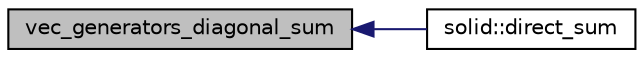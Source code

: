 digraph "vec_generators_diagonal_sum"
{
  edge [fontname="Helvetica",fontsize="10",labelfontname="Helvetica",labelfontsize="10"];
  node [fontname="Helvetica",fontsize="10",shape=record];
  rankdir="LR";
  Node11091 [label="vec_generators_diagonal_sum",height=0.2,width=0.4,color="black", fillcolor="grey75", style="filled", fontcolor="black"];
  Node11091 -> Node11092 [dir="back",color="midnightblue",fontsize="10",style="solid",fontname="Helvetica"];
  Node11092 [label="solid::direct_sum",height=0.2,width=0.4,color="black", fillcolor="white", style="filled",URL="$d8/def/classsolid.html#a2045d572bdbd493c541c69624baeedbf"];
}
